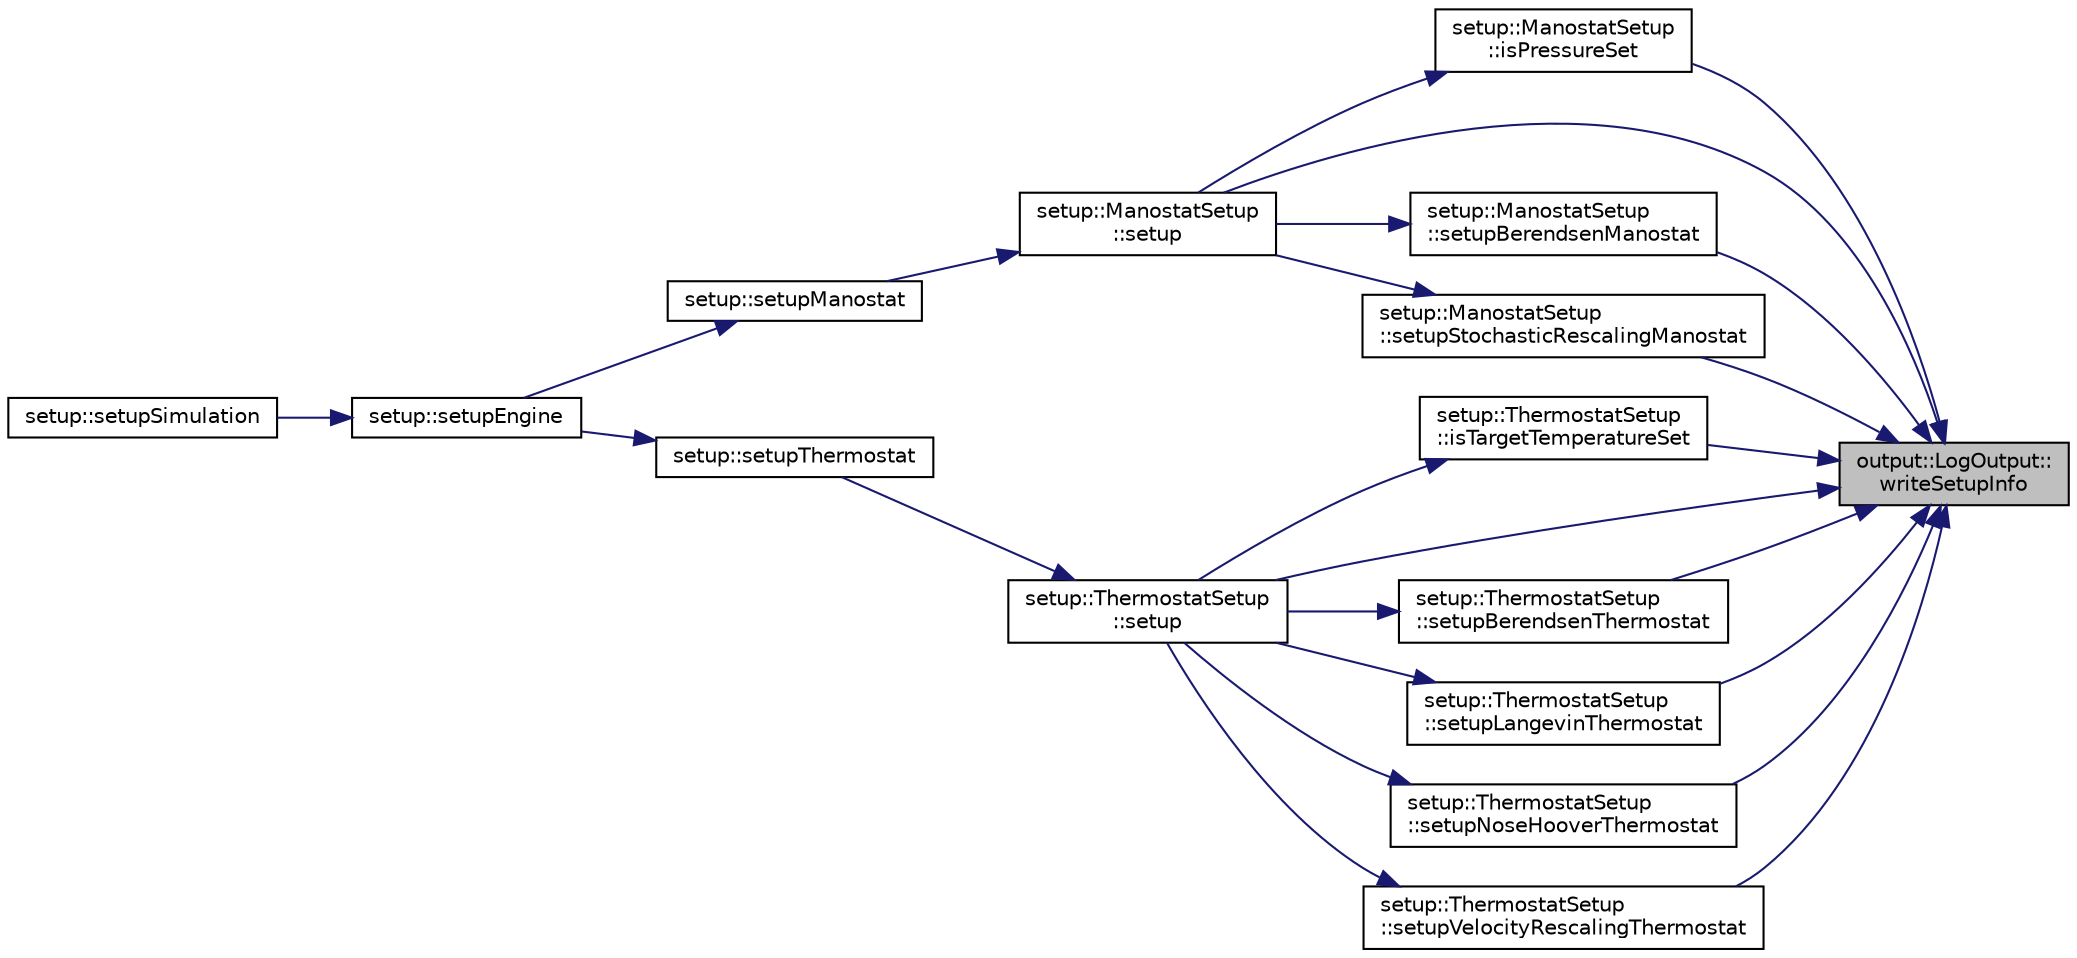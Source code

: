 digraph "output::LogOutput::writeSetupInfo"
{
 // LATEX_PDF_SIZE
  edge [fontname="Helvetica",fontsize="10",labelfontname="Helvetica",labelfontsize="10"];
  node [fontname="Helvetica",fontsize="10",shape=record];
  rankdir="RL";
  Node1 [label="output::LogOutput::\lwriteSetupInfo",height=0.2,width=0.4,color="black", fillcolor="grey75", style="filled", fontcolor="black",tooltip="write a message to inform about the setup"];
  Node1 -> Node2 [dir="back",color="midnightblue",fontsize="10",style="solid",fontname="Helvetica"];
  Node2 [label="setup::ManostatSetup\l::isPressureSet",height=0.2,width=0.4,color="black", fillcolor="white", style="filled",URL="$classsetup_1_1ManostatSetup.html#a3e109c966779fd4f38254ea5769a6649",tooltip="check if pressure is set for the manostat"];
  Node2 -> Node3 [dir="back",color="midnightblue",fontsize="10",style="solid",fontname="Helvetica"];
  Node3 [label="setup::ManostatSetup\l::setup",height=0.2,width=0.4,color="black", fillcolor="white", style="filled",URL="$classsetup_1_1ManostatSetup.html#aeb7984a1912bc42bef417ceb755e6d65",tooltip="setup manostat"];
  Node3 -> Node4 [dir="back",color="midnightblue",fontsize="10",style="solid",fontname="Helvetica"];
  Node4 [label="setup::setupManostat",height=0.2,width=0.4,color="black", fillcolor="white", style="filled",URL="$namespacesetup.html#a58dfeb1d331f4f216981c8ee769262c2",tooltip="wrapper for setupManostat"];
  Node4 -> Node5 [dir="back",color="midnightblue",fontsize="10",style="solid",fontname="Helvetica"];
  Node5 [label="setup::setupEngine",height=0.2,width=0.4,color="black", fillcolor="white", style="filled",URL="$namespacesetup.html#aa83171046bbca205b3db6e0cd2dbc4e1",tooltip="setup the engine"];
  Node5 -> Node6 [dir="back",color="midnightblue",fontsize="10",style="solid",fontname="Helvetica"];
  Node6 [label="setup::setupSimulation",height=0.2,width=0.4,color="black", fillcolor="white", style="filled",URL="$namespacesetup.html#a1c000cdfa46aed7d8018017635915ae1",tooltip="setup the engine"];
  Node1 -> Node7 [dir="back",color="midnightblue",fontsize="10",style="solid",fontname="Helvetica"];
  Node7 [label="setup::ThermostatSetup\l::isTargetTemperatureSet",height=0.2,width=0.4,color="black", fillcolor="white", style="filled",URL="$classsetup_1_1ThermostatSetup.html#ac1d1ab5e146ceb7152e10981607802b2",tooltip="check if target temperature is set"];
  Node7 -> Node8 [dir="back",color="midnightblue",fontsize="10",style="solid",fontname="Helvetica"];
  Node8 [label="setup::ThermostatSetup\l::setup",height=0.2,width=0.4,color="black", fillcolor="white", style="filled",URL="$classsetup_1_1ThermostatSetup.html#aec89730886f9ef47fad8c64ec205a86c",tooltip="setup thermostat"];
  Node8 -> Node9 [dir="back",color="midnightblue",fontsize="10",style="solid",fontname="Helvetica"];
  Node9 [label="setup::setupThermostat",height=0.2,width=0.4,color="black", fillcolor="white", style="filled",URL="$namespacesetup.html#a9f8b5ba3e9397a8851408e4f52aac6ae",tooltip="wrapper for thermostat setup"];
  Node9 -> Node5 [dir="back",color="midnightblue",fontsize="10",style="solid",fontname="Helvetica"];
  Node1 -> Node3 [dir="back",color="midnightblue",fontsize="10",style="solid",fontname="Helvetica"];
  Node1 -> Node8 [dir="back",color="midnightblue",fontsize="10",style="solid",fontname="Helvetica"];
  Node1 -> Node10 [dir="back",color="midnightblue",fontsize="10",style="solid",fontname="Helvetica"];
  Node10 [label="setup::ManostatSetup\l::setupBerendsenManostat",height=0.2,width=0.4,color="black", fillcolor="white", style="filled",URL="$classsetup_1_1ManostatSetup.html#a839ce33bcfab6548a8b93e13b208c593",tooltip="setup berendsen manostat"];
  Node10 -> Node3 [dir="back",color="midnightblue",fontsize="10",style="solid",fontname="Helvetica"];
  Node1 -> Node11 [dir="back",color="midnightblue",fontsize="10",style="solid",fontname="Helvetica"];
  Node11 [label="setup::ThermostatSetup\l::setupBerendsenThermostat",height=0.2,width=0.4,color="black", fillcolor="white", style="filled",URL="$classsetup_1_1ThermostatSetup.html#a80ec31cf9caed03ac85243a7e58b73fb",tooltip="setup berendsen thermostat"];
  Node11 -> Node8 [dir="back",color="midnightblue",fontsize="10",style="solid",fontname="Helvetica"];
  Node1 -> Node12 [dir="back",color="midnightblue",fontsize="10",style="solid",fontname="Helvetica"];
  Node12 [label="setup::ThermostatSetup\l::setupLangevinThermostat",height=0.2,width=0.4,color="black", fillcolor="white", style="filled",URL="$classsetup_1_1ThermostatSetup.html#a4fcd063d736f4c39e5b0effe77dba80c",tooltip="setup langevin thermostat"];
  Node12 -> Node8 [dir="back",color="midnightblue",fontsize="10",style="solid",fontname="Helvetica"];
  Node1 -> Node13 [dir="back",color="midnightblue",fontsize="10",style="solid",fontname="Helvetica"];
  Node13 [label="setup::ThermostatSetup\l::setupNoseHooverThermostat",height=0.2,width=0.4,color="black", fillcolor="white", style="filled",URL="$classsetup_1_1ThermostatSetup.html#a088f891f5bb0c71a0ad5f93416fc1a49",tooltip="setup nose hoover thermostat"];
  Node13 -> Node8 [dir="back",color="midnightblue",fontsize="10",style="solid",fontname="Helvetica"];
  Node1 -> Node14 [dir="back",color="midnightblue",fontsize="10",style="solid",fontname="Helvetica"];
  Node14 [label="setup::ManostatSetup\l::setupStochasticRescalingManostat",height=0.2,width=0.4,color="black", fillcolor="white", style="filled",URL="$classsetup_1_1ManostatSetup.html#afbbaa042be34f653f7b7977324235483",tooltip="setup stochastic rescaling manostat"];
  Node14 -> Node3 [dir="back",color="midnightblue",fontsize="10",style="solid",fontname="Helvetica"];
  Node1 -> Node15 [dir="back",color="midnightblue",fontsize="10",style="solid",fontname="Helvetica"];
  Node15 [label="setup::ThermostatSetup\l::setupVelocityRescalingThermostat",height=0.2,width=0.4,color="black", fillcolor="white", style="filled",URL="$classsetup_1_1ThermostatSetup.html#a92d7d987a793f46325a0b2b46e4b107a",tooltip="setup velocity rescaling thermostat"];
  Node15 -> Node8 [dir="back",color="midnightblue",fontsize="10",style="solid",fontname="Helvetica"];
}
